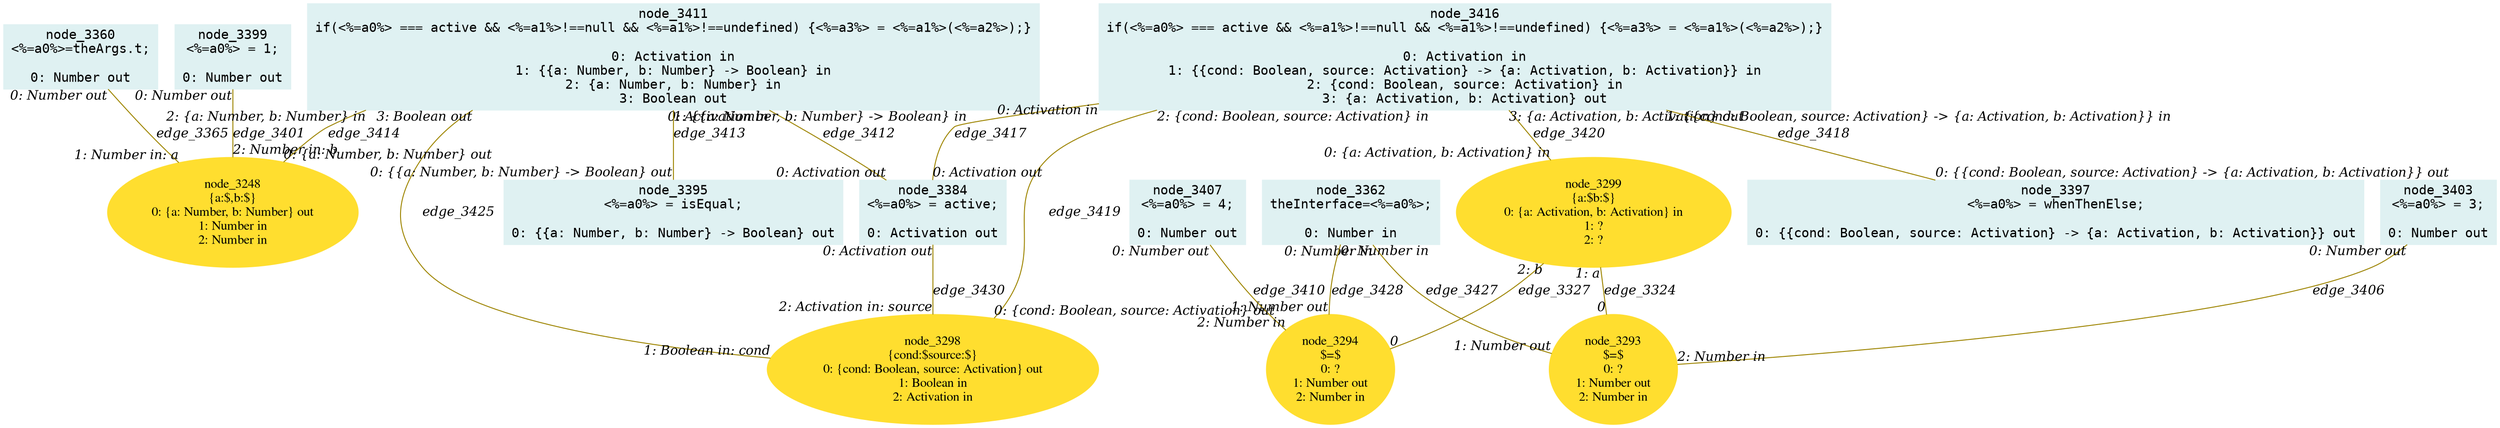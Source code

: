 digraph g{node_3248 [shape="ellipse", style="filled", color="#ffde2f", fontname="Times", label="node_3248
{a:$,b:$}
0: {a: Number, b: Number} out
1: Number in
2: Number in" ]
node_3293 [shape="ellipse", style="filled", color="#ffde2f", fontname="Times", label="node_3293
$=$
0: ?
1: Number out
2: Number in" ]
node_3294 [shape="ellipse", style="filled", color="#ffde2f", fontname="Times", label="node_3294
$=$
0: ?
1: Number out
2: Number in" ]
node_3298 [shape="ellipse", style="filled", color="#ffde2f", fontname="Times", label="node_3298
{cond:$source:$}
0: {cond: Boolean, source: Activation} out
1: Boolean in
2: Activation in" ]
node_3299 [shape="ellipse", style="filled", color="#ffde2f", fontname="Times", label="node_3299
{a:$b:$}
0: {a: Activation, b: Activation} in
1: ?
2: ?" ]
node_3360 [shape="box", style="filled", color="#dff1f2", fontname="Courier", label="node_3360
<%=a0%>=theArgs.t;

0: Number out" ]
node_3362 [shape="box", style="filled", color="#dff1f2", fontname="Courier", label="node_3362
theInterface=<%=a0%>;

0: Number in" ]
node_3384 [shape="box", style="filled", color="#dff1f2", fontname="Courier", label="node_3384
<%=a0%> = active;

0: Activation out" ]
node_3395 [shape="box", style="filled", color="#dff1f2", fontname="Courier", label="node_3395
<%=a0%> = isEqual;

0: {{a: Number, b: Number} -> Boolean} out" ]
node_3397 [shape="box", style="filled", color="#dff1f2", fontname="Courier", label="node_3397
<%=a0%> = whenThenElse;

0: {{cond: Boolean, source: Activation} -> {a: Activation, b: Activation}} out" ]
node_3399 [shape="box", style="filled", color="#dff1f2", fontname="Courier", label="node_3399
<%=a0%> = 1;

0: Number out" ]
node_3403 [shape="box", style="filled", color="#dff1f2", fontname="Courier", label="node_3403
<%=a0%> = 3;

0: Number out" ]
node_3407 [shape="box", style="filled", color="#dff1f2", fontname="Courier", label="node_3407
<%=a0%> = 4;

0: Number out" ]
node_3411 [shape="box", style="filled", color="#dff1f2", fontname="Courier", label="node_3411
if(<%=a0%> === active && <%=a1%>!==null && <%=a1%>!==undefined) {<%=a3%> = <%=a1%>(<%=a2%>);}

0: Activation in
1: {{a: Number, b: Number} -> Boolean} in
2: {a: Number, b: Number} in
3: Boolean out" ]
node_3416 [shape="box", style="filled", color="#dff1f2", fontname="Courier", label="node_3416
if(<%=a0%> === active && <%=a1%>!==null && <%=a1%>!==undefined) {<%=a3%> = <%=a1%>(<%=a2%>);}

0: Activation in
1: {{cond: Boolean, source: Activation} -> {a: Activation, b: Activation}} in
2: {cond: Boolean, source: Activation} in
3: {a: Activation, b: Activation} out" ]
node_3299 -> node_3293 [dir=none, arrowHead=none, fontname="Times-Italic", arrowsize=1, color="#9d8400", label="edge_3324",  headlabel="0", taillabel="1: a" ]
node_3299 -> node_3294 [dir=none, arrowHead=none, fontname="Times-Italic", arrowsize=1, color="#9d8400", label="edge_3327",  headlabel="0", taillabel="2: b" ]
node_3360 -> node_3248 [dir=none, arrowHead=none, fontname="Times-Italic", arrowsize=1, color="#9d8400", label="edge_3365",  headlabel="1: Number in: a", taillabel="0: Number out" ]
node_3399 -> node_3248 [dir=none, arrowHead=none, fontname="Times-Italic", arrowsize=1, color="#9d8400", label="edge_3401",  headlabel="2: Number in: b", taillabel="0: Number out" ]
node_3403 -> node_3293 [dir=none, arrowHead=none, fontname="Times-Italic", arrowsize=1, color="#9d8400", label="edge_3406",  headlabel="2: Number in", taillabel="0: Number out" ]
node_3407 -> node_3294 [dir=none, arrowHead=none, fontname="Times-Italic", arrowsize=1, color="#9d8400", label="edge_3410",  headlabel="2: Number in", taillabel="0: Number out" ]
node_3411 -> node_3384 [dir=none, arrowHead=none, fontname="Times-Italic", arrowsize=1, color="#9d8400", label="edge_3412",  headlabel="0: Activation out", taillabel="0: Activation in" ]
node_3411 -> node_3395 [dir=none, arrowHead=none, fontname="Times-Italic", arrowsize=1, color="#9d8400", label="edge_3413",  headlabel="0: {{a: Number, b: Number} -> Boolean} out", taillabel="1: {{a: Number, b: Number} -> Boolean} in" ]
node_3411 -> node_3248 [dir=none, arrowHead=none, fontname="Times-Italic", arrowsize=1, color="#9d8400", label="edge_3414",  headlabel="0: {a: Number, b: Number} out", taillabel="2: {a: Number, b: Number} in" ]
node_3416 -> node_3384 [dir=none, arrowHead=none, fontname="Times-Italic", arrowsize=1, color="#9d8400", label="edge_3417",  headlabel="0: Activation out", taillabel="0: Activation in" ]
node_3416 -> node_3397 [dir=none, arrowHead=none, fontname="Times-Italic", arrowsize=1, color="#9d8400", label="edge_3418",  headlabel="0: {{cond: Boolean, source: Activation} -> {a: Activation, b: Activation}} out", taillabel="1: {{cond: Boolean, source: Activation} -> {a: Activation, b: Activation}} in" ]
node_3416 -> node_3298 [dir=none, arrowHead=none, fontname="Times-Italic", arrowsize=1, color="#9d8400", label="edge_3419",  headlabel="0: {cond: Boolean, source: Activation} out", taillabel="2: {cond: Boolean, source: Activation} in" ]
node_3416 -> node_3299 [dir=none, arrowHead=none, fontname="Times-Italic", arrowsize=1, color="#9d8400", label="edge_3420",  headlabel="0: {a: Activation, b: Activation} in", taillabel="3: {a: Activation, b: Activation} out" ]
node_3298 -> node_3411 [dir=none, arrowHead=none, fontname="Times-Italic", arrowsize=1, color="#9d8400", label="edge_3425",  headlabel="3: Boolean out", taillabel="1: Boolean in: cond" ]
node_3362 -> node_3293 [dir=none, arrowHead=none, fontname="Times-Italic", arrowsize=1, color="#9d8400", label="edge_3427",  headlabel="1: Number out", taillabel="0: Number in" ]
node_3362 -> node_3294 [dir=none, arrowHead=none, fontname="Times-Italic", arrowsize=1, color="#9d8400", label="edge_3428",  headlabel="1: Number out", taillabel="0: Number in" ]
node_3384 -> node_3298 [dir=none, arrowHead=none, fontname="Times-Italic", arrowsize=1, color="#9d8400", label="edge_3430",  headlabel="2: Activation in: source", taillabel="0: Activation out" ]
}